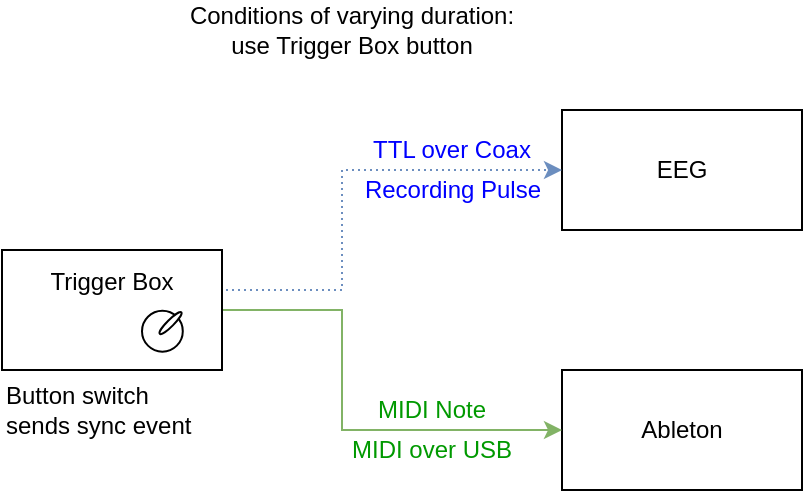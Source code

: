 <mxfile version="12.9.3" type="device"><diagram id="RaiP6ufxTVjFVXwEYuNg" name="Page-1"><mxGraphModel dx="1106" dy="860" grid="1" gridSize="10" guides="1" tooltips="1" connect="1" arrows="1" fold="1" page="1" pageScale="1" pageWidth="827" pageHeight="1169" math="0" shadow="0"><root><mxCell id="0"/><mxCell id="1" parent="0"/><mxCell id="2sY3DPnfB3K080YZlhRf-1" value="EEG" style="rounded=0;whiteSpace=wrap;html=1;" parent="1" vertex="1"><mxGeometry x="494" y="120" width="120" height="60" as="geometry"/></mxCell><mxCell id="2sY3DPnfB3K080YZlhRf-2" value="Ableton" style="rounded=0;whiteSpace=wrap;html=1;" parent="1" vertex="1"><mxGeometry x="494" y="250" width="120" height="60" as="geometry"/></mxCell><mxCell id="2sY3DPnfB3K080YZlhRf-4" style="edgeStyle=orthogonalEdgeStyle;rounded=0;orthogonalLoop=1;jettySize=auto;html=1;exitX=1;exitY=0.5;exitDx=0;exitDy=0;entryX=0;entryY=0.5;entryDx=0;entryDy=0;fillColor=#dae8fc;strokeColor=#6c8ebf;dashed=1;dashPattern=1 2;" parent="1" source="2sY3DPnfB3K080YZlhRf-3" target="2sY3DPnfB3K080YZlhRf-1" edge="1"><mxGeometry relative="1" as="geometry"><Array as="points"><mxPoint x="324" y="210"/><mxPoint x="384" y="210"/><mxPoint x="384" y="150"/></Array></mxGeometry></mxCell><mxCell id="2sY3DPnfB3K080YZlhRf-5" style="edgeStyle=orthogonalEdgeStyle;rounded=0;orthogonalLoop=1;jettySize=auto;html=1;exitX=1;exitY=0.5;exitDx=0;exitDy=0;entryX=0;entryY=0.5;entryDx=0;entryDy=0;fillColor=#d5e8d4;strokeColor=#82b366;" parent="1" source="2sY3DPnfB3K080YZlhRf-3" target="2sY3DPnfB3K080YZlhRf-2" edge="1"><mxGeometry relative="1" as="geometry"><Array as="points"><mxPoint x="384" y="220"/><mxPoint x="384" y="280"/></Array></mxGeometry></mxCell><mxCell id="2sY3DPnfB3K080YZlhRf-3" value="Trigger Box&lt;br&gt;&lt;br&gt;&lt;br&gt;" style="rounded=0;whiteSpace=wrap;html=1;" parent="1" vertex="1"><mxGeometry x="214" y="190" width="110" height="60" as="geometry"/></mxCell><mxCell id="2sY3DPnfB3K080YZlhRf-8" value="" style="group" parent="1" vertex="1" connectable="0"><mxGeometry x="284" y="220" width="20.81" height="20.82" as="geometry"/></mxCell><mxCell id="2sY3DPnfB3K080YZlhRf-6" value="" style="ellipse;whiteSpace=wrap;html=1;aspect=fixed;" parent="2sY3DPnfB3K080YZlhRf-8" vertex="1"><mxGeometry y="0.416" width="20.396" height="20.396" as="geometry"/></mxCell><mxCell id="2sY3DPnfB3K080YZlhRf-7" value="" style="ellipse;whiteSpace=wrap;html=1;rotation=-45;" parent="2sY3DPnfB3K080YZlhRf-8" vertex="1"><mxGeometry x="6.68" y="4.89" width="15.19" height="3.295" as="geometry"/></mxCell><mxCell id="2sY3DPnfB3K080YZlhRf-10" value="MIDI over USB" style="text;html=1;strokeColor=none;fillColor=none;align=center;verticalAlign=middle;whiteSpace=wrap;rounded=0;fontColor=#009900;" parent="1" vertex="1"><mxGeometry x="374" y="280" width="110" height="20" as="geometry"/></mxCell><mxCell id="2sY3DPnfB3K080YZlhRf-11" value="TTL over Coax" style="text;html=1;strokeColor=none;fillColor=none;align=center;verticalAlign=middle;whiteSpace=wrap;rounded=0;fontColor=#0000FF;" parent="1" vertex="1"><mxGeometry x="384" y="130" width="110" height="20" as="geometry"/></mxCell><mxCell id="2sY3DPnfB3K080YZlhRf-12" value="&lt;font color=&quot;#000000&quot;&gt;Button switch sends sync event&lt;/font&gt;" style="text;html=1;strokeColor=none;fillColor=none;align=left;verticalAlign=middle;whiteSpace=wrap;rounded=0;fontColor=#0000FF;" parent="1" vertex="1"><mxGeometry x="214" y="260" width="100" height="20" as="geometry"/></mxCell><mxCell id="2sY3DPnfB3K080YZlhRf-16" value="&lt;font color=&quot;#000000&quot;&gt;Conditions of varying duration: &lt;br&gt;use Trigger Box button&lt;/font&gt;" style="text;html=1;strokeColor=none;fillColor=none;align=center;verticalAlign=middle;whiteSpace=wrap;rounded=0;fontColor=#0000FF;" parent="1" vertex="1"><mxGeometry x="264" y="70" width="250" height="20" as="geometry"/></mxCell><mxCell id="2sY3DPnfB3K080YZlhRf-17" value="Recording Pulse" style="text;html=1;align=center;verticalAlign=middle;resizable=0;points=[];autosize=1;fontColor=#0000FF;" parent="1" vertex="1"><mxGeometry x="389" y="150" width="100" height="20" as="geometry"/></mxCell><mxCell id="2sY3DPnfB3K080YZlhRf-18" value="MIDI Note" style="text;html=1;strokeColor=none;fillColor=none;align=center;verticalAlign=middle;whiteSpace=wrap;rounded=0;fontColor=#009900;" parent="1" vertex="1"><mxGeometry x="374" y="260" width="110" height="20" as="geometry"/></mxCell></root></mxGraphModel></diagram></mxfile>